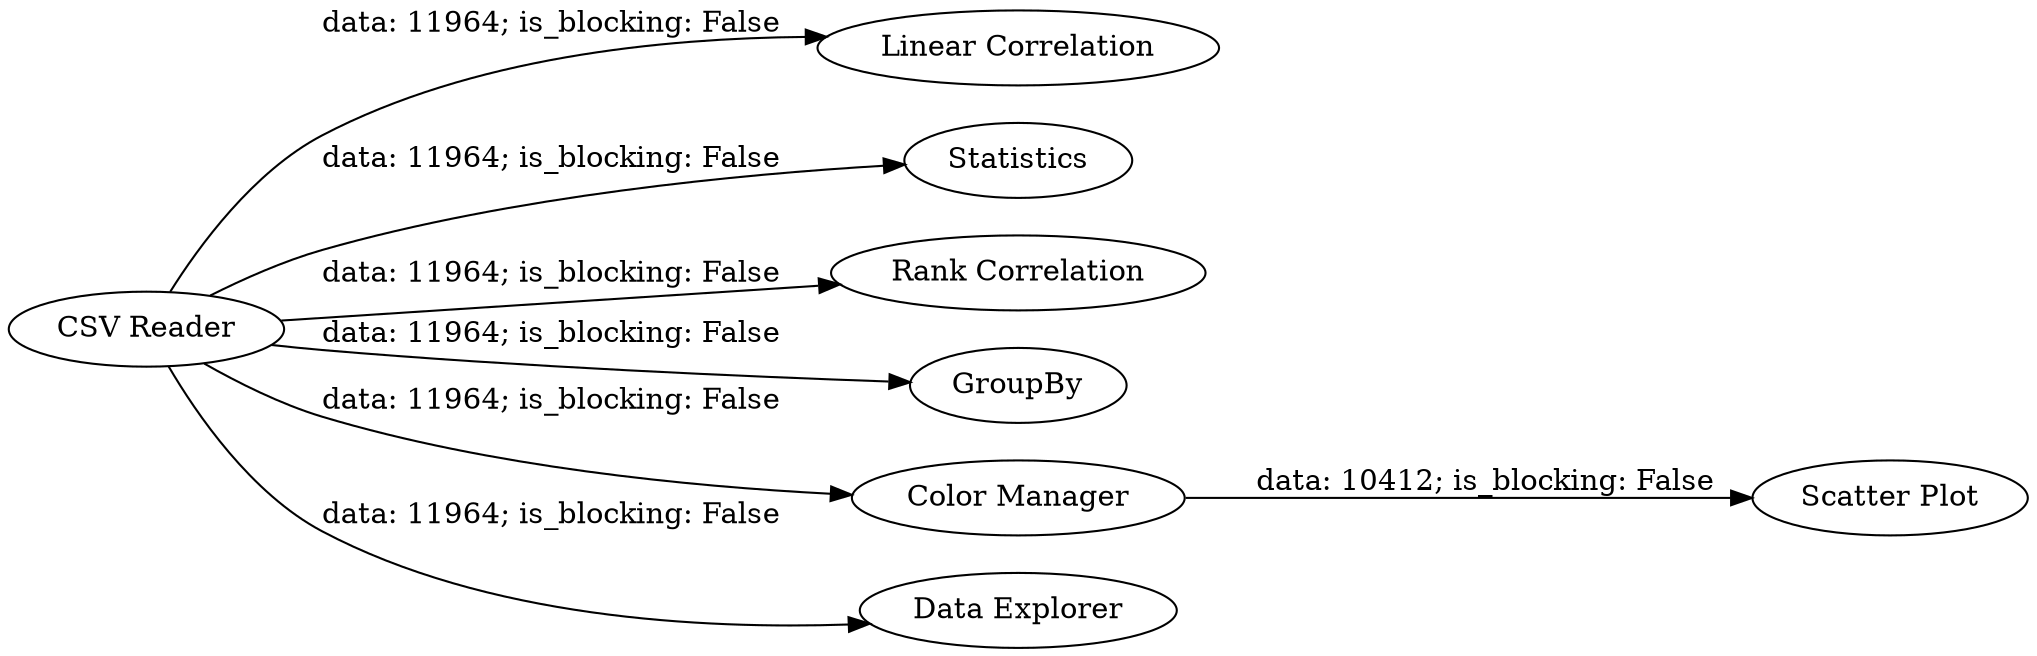digraph {
	"-5154075431145982388_7" [label="Linear Correlation"]
	"-5154075431145982388_3" [label=Statistics]
	"-5154075431145982388_8" [label="Rank Correlation"]
	"-5154075431145982388_9" [label="Scatter Plot"]
	"-5154075431145982388_5" [label=GroupBy]
	"-5154075431145982388_10" [label="Color Manager"]
	"-5154075431145982388_4" [label="CSV Reader"]
	"-5154075431145982388_2" [label="Data Explorer"]
	"-5154075431145982388_4" -> "-5154075431145982388_2" [label="data: 11964; is_blocking: False"]
	"-5154075431145982388_4" -> "-5154075431145982388_3" [label="data: 11964; is_blocking: False"]
	"-5154075431145982388_10" -> "-5154075431145982388_9" [label="data: 10412; is_blocking: False"]
	"-5154075431145982388_4" -> "-5154075431145982388_5" [label="data: 11964; is_blocking: False"]
	"-5154075431145982388_4" -> "-5154075431145982388_8" [label="data: 11964; is_blocking: False"]
	"-5154075431145982388_4" -> "-5154075431145982388_10" [label="data: 11964; is_blocking: False"]
	"-5154075431145982388_4" -> "-5154075431145982388_7" [label="data: 11964; is_blocking: False"]
	rankdir=LR
}
